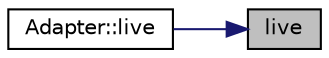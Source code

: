 digraph "live"
{
 // INTERACTIVE_SVG=YES
 // LATEX_PDF_SIZE
  bgcolor="transparent";
  edge [fontname="Helvetica",fontsize="10",labelfontname="Helvetica",labelfontsize="10"];
  node [fontname="Helvetica",fontsize="10",shape=record];
  rankdir="RL";
  Node1 [label="live",height=0.2,width=0.4,color="black", fillcolor="grey75", style="filled", fontcolor="black",tooltip=" "];
  Node1 -> Node2 [dir="back",color="midnightblue",fontsize="10",style="solid",fontname="Helvetica"];
  Node2 [label="Adapter::live",height=0.2,width=0.4,color="black",URL="$d0/da6/classAdapter_a770ecc123680489cfb3c780d86bf46d9.html#a770ecc123680489cfb3c780d86bf46d9",tooltip=" "];
}
